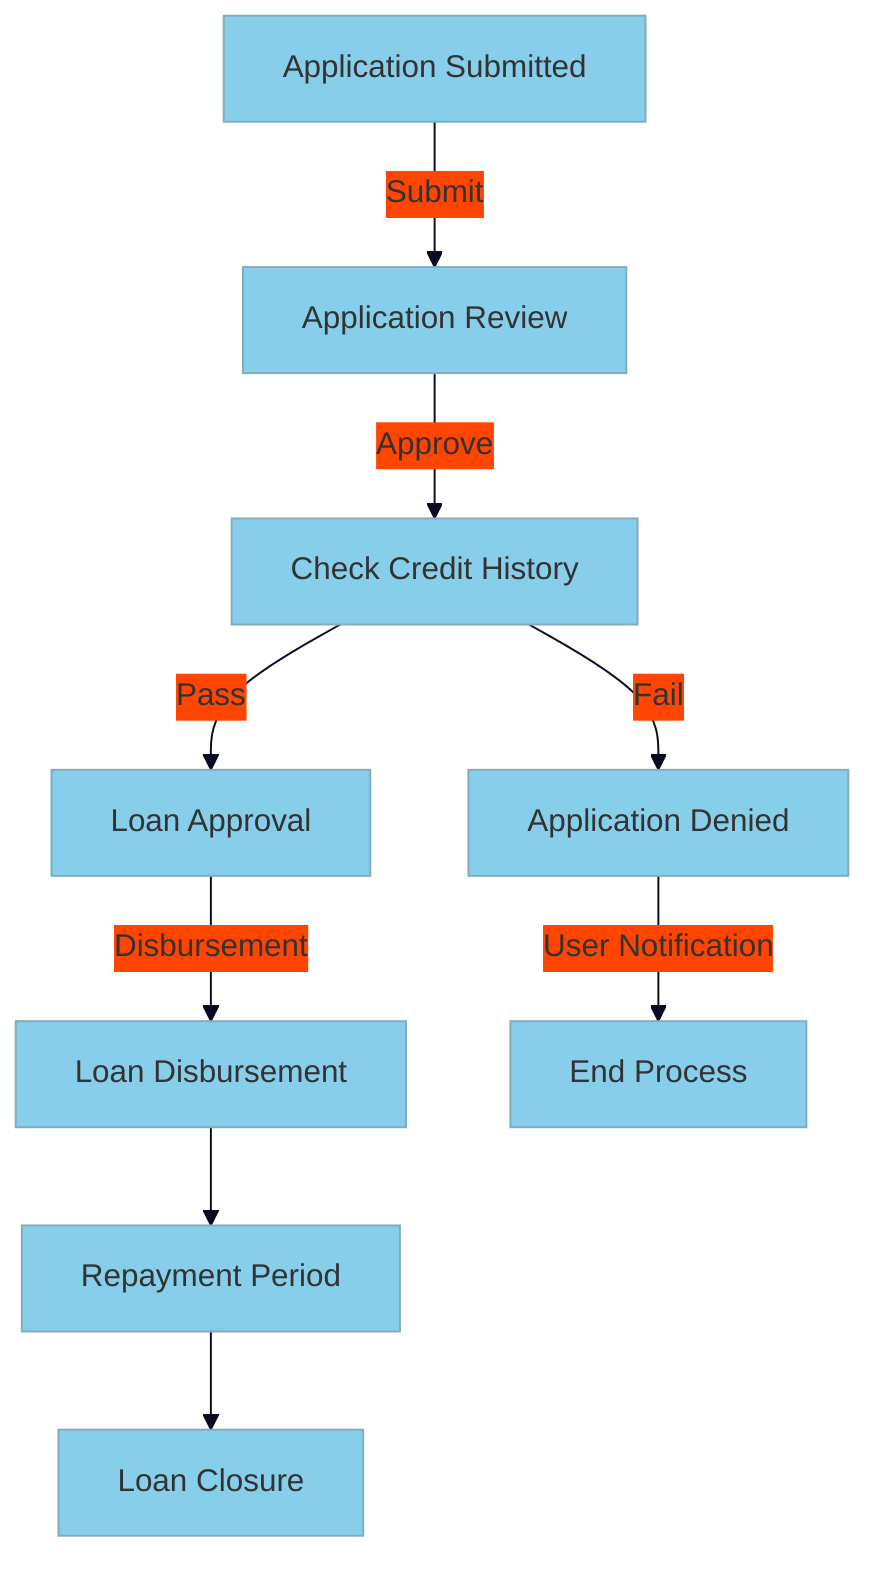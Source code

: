 %%{init: {'theme': 'base', 'themeVariables': {'background': '#F5F5DC', 'primaryColor': '#87CEEB', 'edgeLabelBackground': '#FF4500'}}}%%
graph TD
    A[Application Submitted] -->|Submit| B[Application Review]
    B -->|Approve| C[Check Credit History]
    C -->|Pass| D[Loan Approval]
    C -->|Fail| E[Application Denied]
    D -->|Disbursement| F[Loan Disbursement]
    F --> G[Repayment Period]
    G --> H[Loan Closure]
    
    E -->|User Notification| I[End Process]